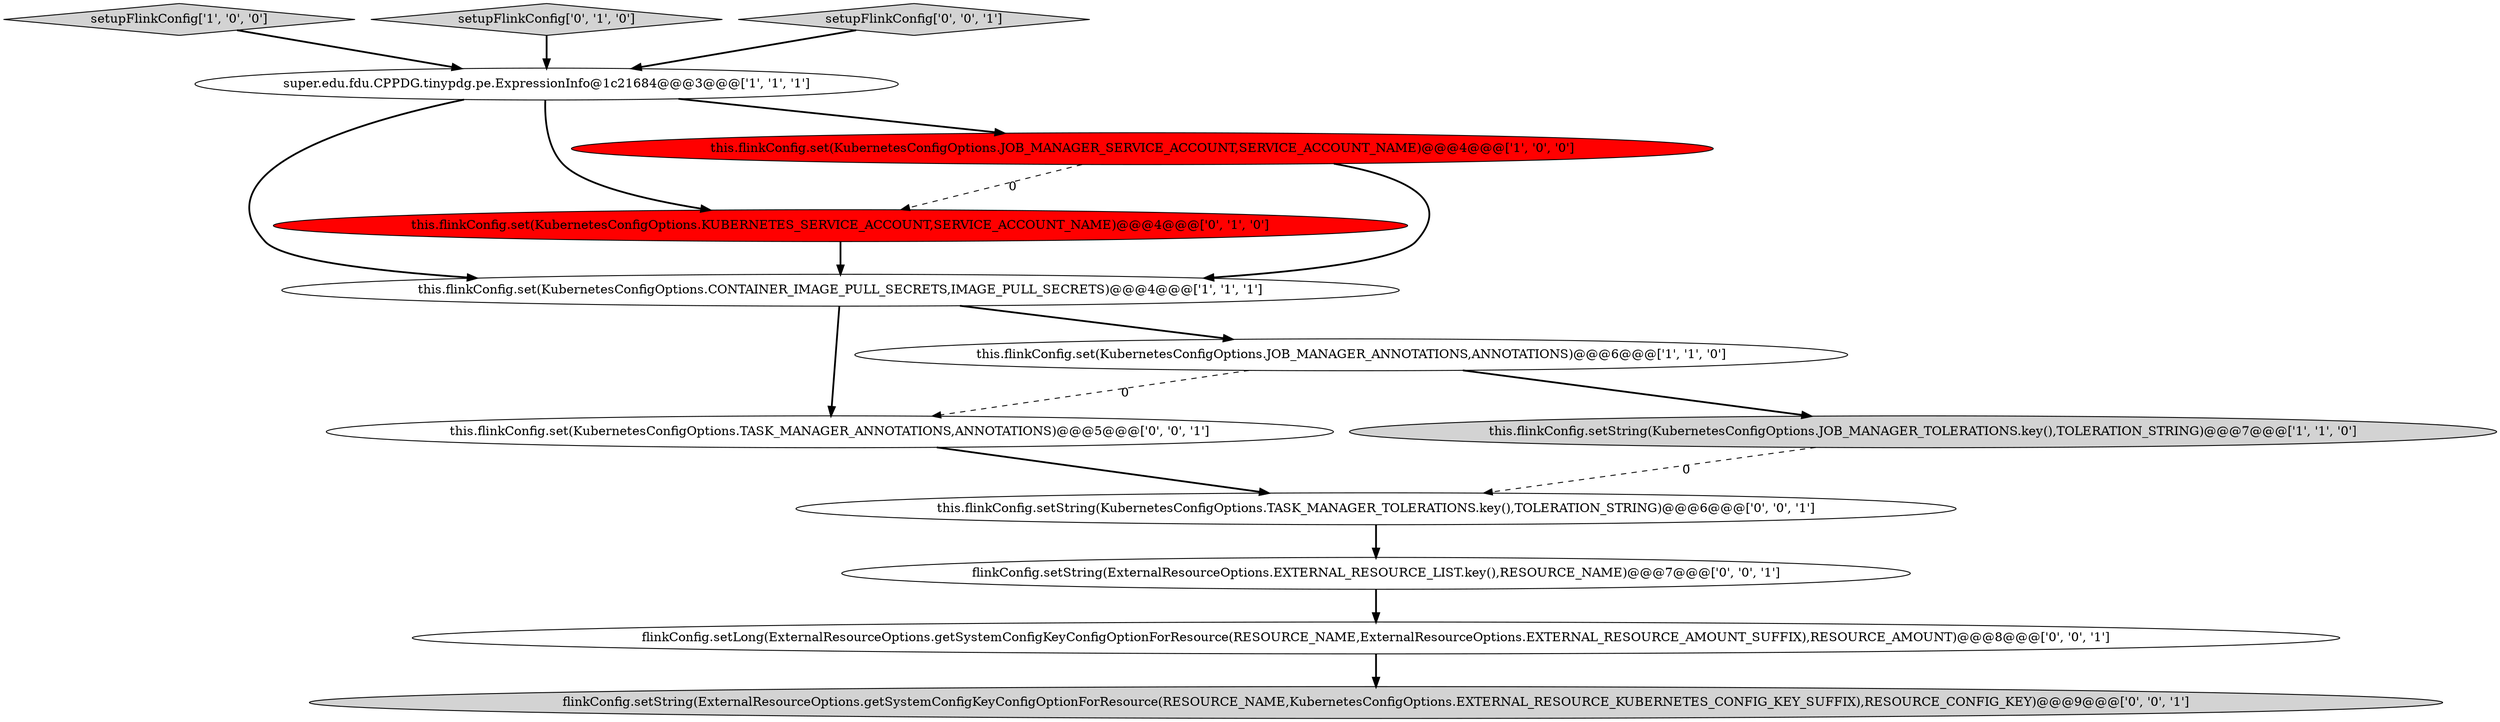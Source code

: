 digraph {
8 [style = filled, label = "this.flinkConfig.set(KubernetesConfigOptions.TASK_MANAGER_ANNOTATIONS,ANNOTATIONS)@@@5@@@['0', '0', '1']", fillcolor = white, shape = ellipse image = "AAA0AAABBB3BBB"];
5 [style = filled, label = "this.flinkConfig.set(KubernetesConfigOptions.CONTAINER_IMAGE_PULL_SECRETS,IMAGE_PULL_SECRETS)@@@4@@@['1', '1', '1']", fillcolor = white, shape = ellipse image = "AAA0AAABBB1BBB"];
12 [style = filled, label = "this.flinkConfig.setString(KubernetesConfigOptions.TASK_MANAGER_TOLERATIONS.key(),TOLERATION_STRING)@@@6@@@['0', '0', '1']", fillcolor = white, shape = ellipse image = "AAA0AAABBB3BBB"];
0 [style = filled, label = "setupFlinkConfig['1', '0', '0']", fillcolor = lightgray, shape = diamond image = "AAA0AAABBB1BBB"];
13 [style = filled, label = "flinkConfig.setString(ExternalResourceOptions.getSystemConfigKeyConfigOptionForResource(RESOURCE_NAME,KubernetesConfigOptions.EXTERNAL_RESOURCE_KUBERNETES_CONFIG_KEY_SUFFIX),RESOURCE_CONFIG_KEY)@@@9@@@['0', '0', '1']", fillcolor = lightgray, shape = ellipse image = "AAA0AAABBB3BBB"];
7 [style = filled, label = "setupFlinkConfig['0', '1', '0']", fillcolor = lightgray, shape = diamond image = "AAA0AAABBB2BBB"];
6 [style = filled, label = "this.flinkConfig.set(KubernetesConfigOptions.KUBERNETES_SERVICE_ACCOUNT,SERVICE_ACCOUNT_NAME)@@@4@@@['0', '1', '0']", fillcolor = red, shape = ellipse image = "AAA1AAABBB2BBB"];
9 [style = filled, label = "flinkConfig.setString(ExternalResourceOptions.EXTERNAL_RESOURCE_LIST.key(),RESOURCE_NAME)@@@7@@@['0', '0', '1']", fillcolor = white, shape = ellipse image = "AAA0AAABBB3BBB"];
3 [style = filled, label = "super.edu.fdu.CPPDG.tinypdg.pe.ExpressionInfo@1c21684@@@3@@@['1', '1', '1']", fillcolor = white, shape = ellipse image = "AAA0AAABBB1BBB"];
10 [style = filled, label = "setupFlinkConfig['0', '0', '1']", fillcolor = lightgray, shape = diamond image = "AAA0AAABBB3BBB"];
11 [style = filled, label = "flinkConfig.setLong(ExternalResourceOptions.getSystemConfigKeyConfigOptionForResource(RESOURCE_NAME,ExternalResourceOptions.EXTERNAL_RESOURCE_AMOUNT_SUFFIX),RESOURCE_AMOUNT)@@@8@@@['0', '0', '1']", fillcolor = white, shape = ellipse image = "AAA0AAABBB3BBB"];
2 [style = filled, label = "this.flinkConfig.set(KubernetesConfigOptions.JOB_MANAGER_ANNOTATIONS,ANNOTATIONS)@@@6@@@['1', '1', '0']", fillcolor = white, shape = ellipse image = "AAA0AAABBB1BBB"];
4 [style = filled, label = "this.flinkConfig.setString(KubernetesConfigOptions.JOB_MANAGER_TOLERATIONS.key(),TOLERATION_STRING)@@@7@@@['1', '1', '0']", fillcolor = lightgray, shape = ellipse image = "AAA0AAABBB1BBB"];
1 [style = filled, label = "this.flinkConfig.set(KubernetesConfigOptions.JOB_MANAGER_SERVICE_ACCOUNT,SERVICE_ACCOUNT_NAME)@@@4@@@['1', '0', '0']", fillcolor = red, shape = ellipse image = "AAA1AAABBB1BBB"];
1->5 [style = bold, label=""];
0->3 [style = bold, label=""];
5->8 [style = bold, label=""];
3->6 [style = bold, label=""];
5->2 [style = bold, label=""];
6->5 [style = bold, label=""];
3->5 [style = bold, label=""];
10->3 [style = bold, label=""];
9->11 [style = bold, label=""];
3->1 [style = bold, label=""];
12->9 [style = bold, label=""];
2->4 [style = bold, label=""];
1->6 [style = dashed, label="0"];
2->8 [style = dashed, label="0"];
8->12 [style = bold, label=""];
7->3 [style = bold, label=""];
11->13 [style = bold, label=""];
4->12 [style = dashed, label="0"];
}
